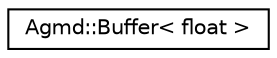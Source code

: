 digraph "Graphical Class Hierarchy"
{
  edge [fontname="Helvetica",fontsize="10",labelfontname="Helvetica",labelfontsize="10"];
  node [fontname="Helvetica",fontsize="10",shape=record];
  rankdir="LR";
  Node1 [label="Agmd::Buffer\< float \>",height=0.2,width=0.4,color="black", fillcolor="white", style="filled",URL="$class_agmd_1_1_buffer.html"];
}
